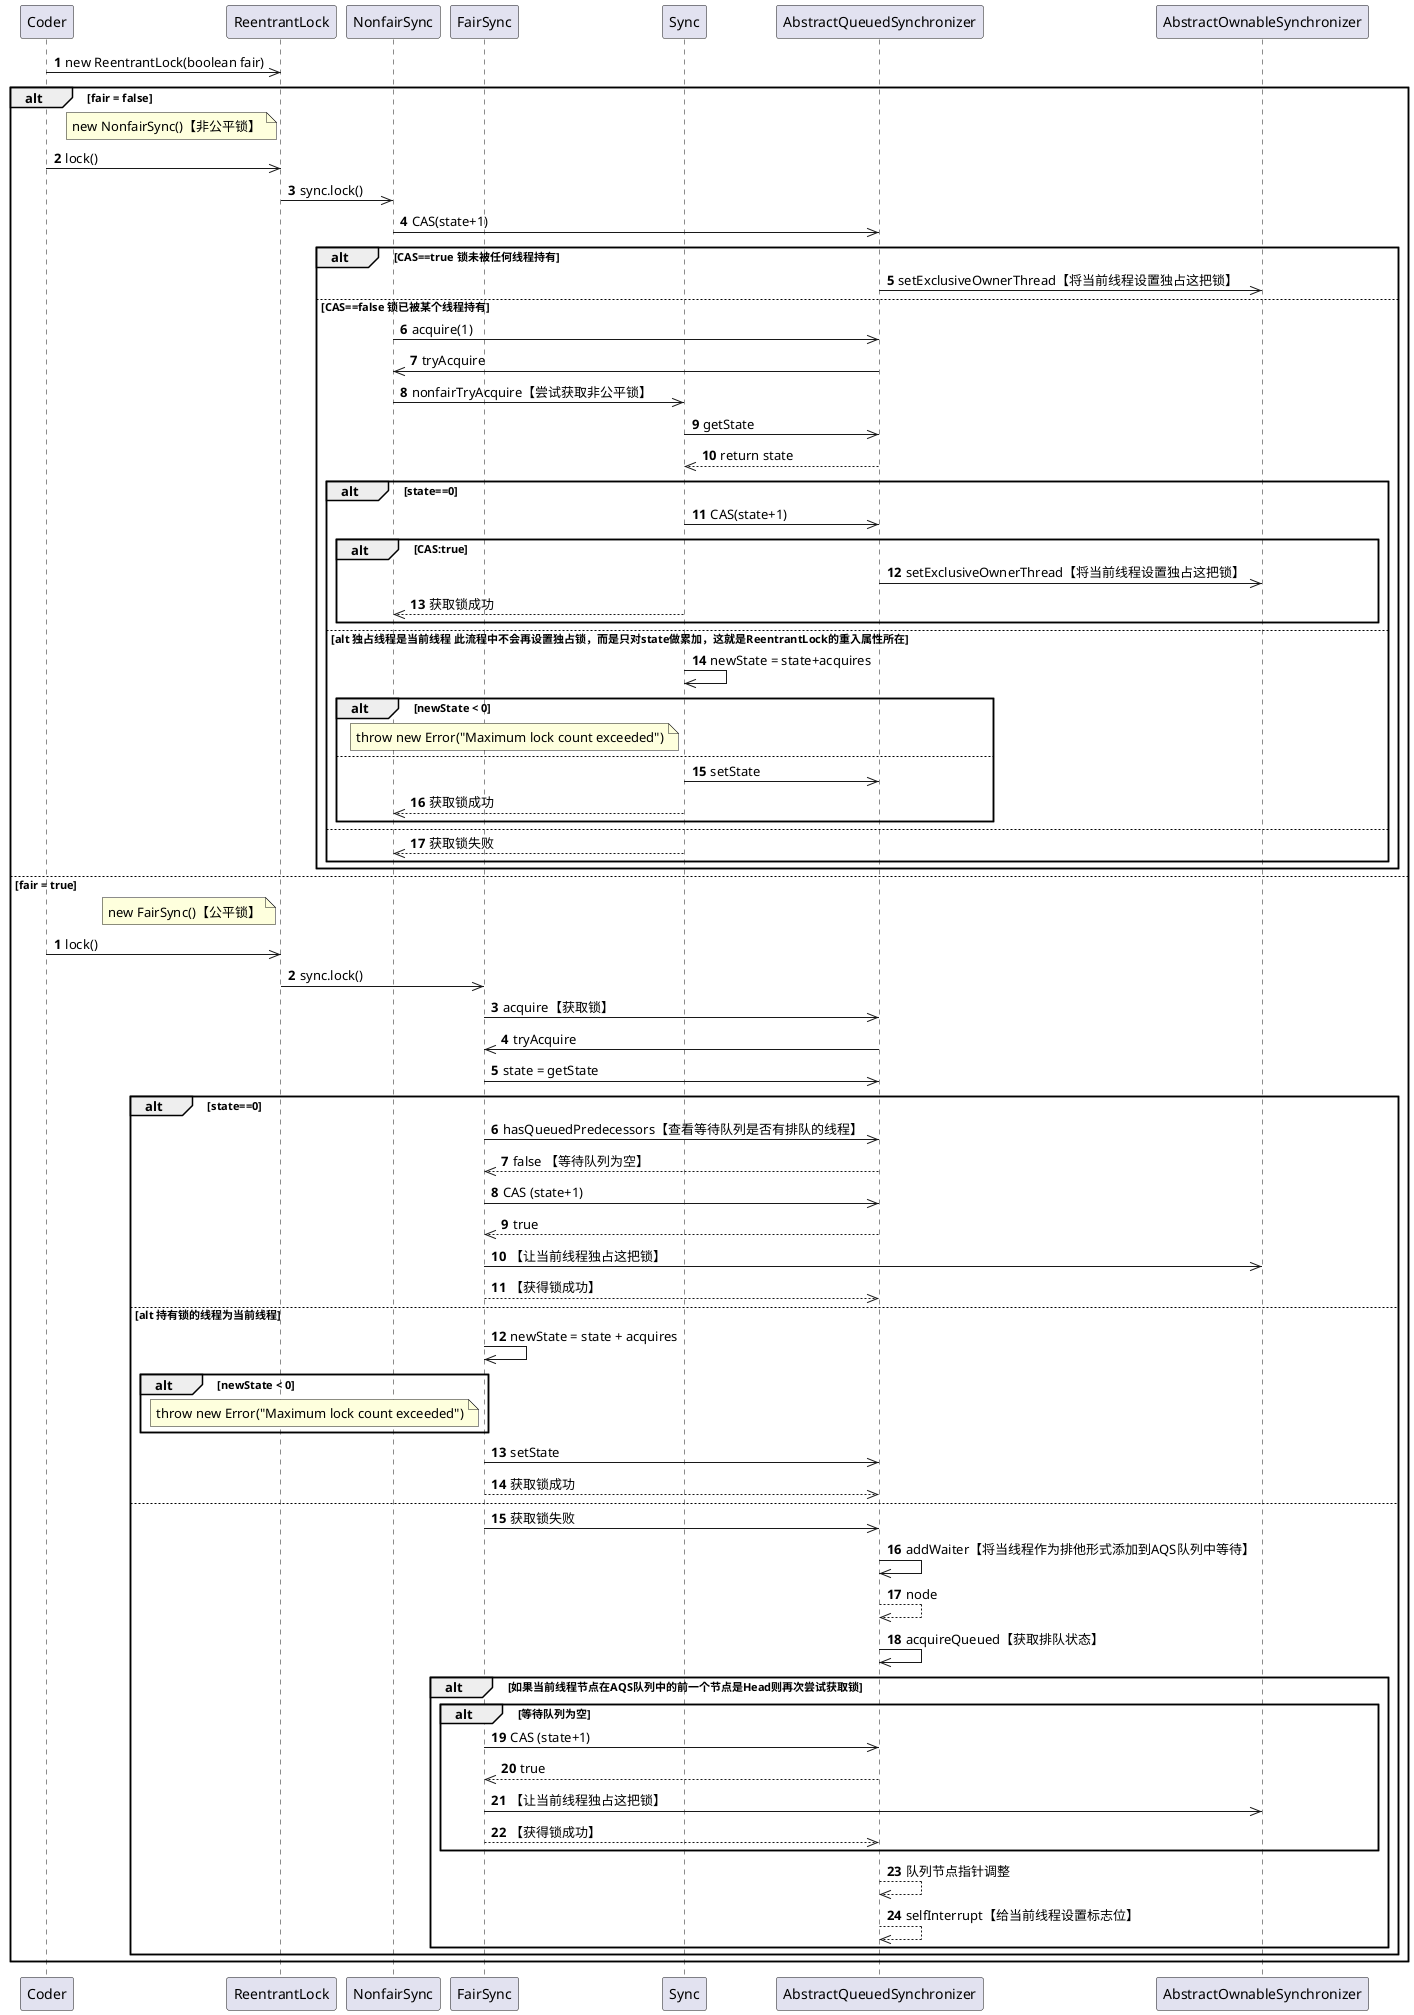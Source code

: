 @startuml
'https://plantuml.com/sequence-diagram


autonumber
participant Coder
participant ReentrantLock
participant NonfairSync
participant FairSync
participant Sync
participant AbstractQueuedSynchronizer
participant AbstractOwnableSynchronizer
Coder ->> ReentrantLock: new ReentrantLock(boolean fair)
alt fair = false
    note left of ReentrantLock: new NonfairSync()【非公平锁】
    Coder ->> ReentrantLock:lock()
    ReentrantLock ->> NonfairSync: sync.lock()
    NonfairSync->>AbstractQueuedSynchronizer:CAS(state+1)
    alt CAS==true 锁未被任何线程持有
        AbstractQueuedSynchronizer->>AbstractOwnableSynchronizer:setExclusiveOwnerThread【将当前线程设置独占这把锁】
    else CAS==false 锁已被某个线程持有
        NonfairSync->>AbstractQueuedSynchronizer:acquire(1)
        AbstractQueuedSynchronizer ->> NonfairSync: tryAcquire
        NonfairSync->>Sync:nonfairTryAcquire【尝试获取非公平锁】
        Sync->>AbstractQueuedSynchronizer:getState
        AbstractQueuedSynchronizer-->>Sync:return state
        alt state==0
                Sync->>AbstractQueuedSynchronizer:CAS(state+1)
            alt CAS:true
                AbstractQueuedSynchronizer->>AbstractOwnableSynchronizer:setExclusiveOwnerThread【将当前线程设置独占这把锁】
                Sync-->>NonfairSync:获取锁成功
            end
        else alt 独占线程是当前线程 此流程中不会再设置独占锁，而是只对state做累加，这就是ReentrantLock的重入属性所在
            Sync->>Sync:newState = state+acquires
            alt newState < 0
                note left of Sync:throw new Error("Maximum lock count exceeded")
            else
                Sync->>AbstractQueuedSynchronizer:setState
                Sync-->>NonfairSync:获取锁成功
            end
        else
            Sync-->>NonfairSync:获取锁失败
        end
    end
else fair = true
autonumber
note left of ReentrantLock: new FairSync()【公平锁】
    Coder ->> ReentrantLock:lock()
    ReentrantLock ->> FairSync: sync.lock()
    FairSync->>AbstractQueuedSynchronizer:acquire【获取锁】
    AbstractQueuedSynchronizer->>FairSync:tryAcquire
    FairSync->>AbstractQueuedSynchronizer:state = getState
    alt state==0
        FairSync->>AbstractQueuedSynchronizer:hasQueuedPredecessors【查看等待队列是否有排队的线程】
        AbstractQueuedSynchronizer-->>FairSync:false 【等待队列为空】
        FairSync->>AbstractQueuedSynchronizer:CAS (state+1)
        AbstractQueuedSynchronizer-->>FairSync:true
        FairSync->>AbstractOwnableSynchronizer:【让当前线程独占这把锁】
        FairSync-->>AbstractQueuedSynchronizer:【获得锁成功】
    else alt 持有锁的线程为当前线程
        FairSync->>FairSync:newState = state + acquires
        alt newState < 0
            note left of FairSync:throw new Error("Maximum lock count exceeded")
        end
        FairSync->>AbstractQueuedSynchronizer:setState
        FairSync-->>AbstractQueuedSynchronizer:获取锁成功
    else
        FairSync->>AbstractQueuedSynchronizer:获取锁失败
        AbstractQueuedSynchronizer->>AbstractQueuedSynchronizer:addWaiter【将当线程作为排他形式添加到AQS队列中等待】
        AbstractQueuedSynchronizer-->>AbstractQueuedSynchronizer:node
        AbstractQueuedSynchronizer->>AbstractQueuedSynchronizer:acquireQueued【获取排队状态】
        alt 如果当前线程节点在AQS队列中的前一个节点是Head则再次尝试获取锁
            alt 等待队列为空
                FairSync->>AbstractQueuedSynchronizer:CAS (state+1)
                AbstractQueuedSynchronizer-->>FairSync:true
                FairSync->>AbstractOwnableSynchronizer:【让当前线程独占这把锁】
                FairSync-->>AbstractQueuedSynchronizer:【获得锁成功】
            end
            AbstractQueuedSynchronizer-->>AbstractQueuedSynchronizer:队列节点指针调整
            AbstractQueuedSynchronizer-->>AbstractQueuedSynchronizer:selfInterrupt【给当前线程设置标志位】
        end
    end
end
@enduml